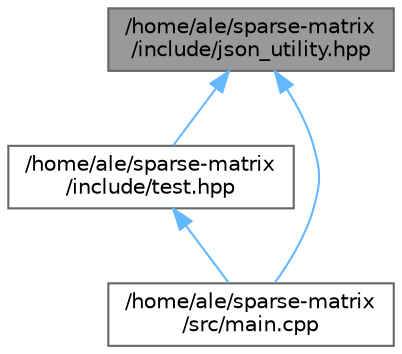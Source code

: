 digraph "/home/ale/sparse-matrix/include/json_utility.hpp"
{
 // LATEX_PDF_SIZE
  bgcolor="transparent";
  edge [fontname=Helvetica,fontsize=10,labelfontname=Helvetica,labelfontsize=10];
  node [fontname=Helvetica,fontsize=10,shape=box,height=0.2,width=0.4];
  Node1 [id="Node000001",label="/home/ale/sparse-matrix\l/include/json_utility.hpp",height=0.2,width=0.4,color="gray40", fillcolor="grey60", style="filled", fontcolor="black",tooltip="Utility functions for reading and writing JSON files using nlohmann::json."];
  Node1 -> Node2 [id="edge1_Node000001_Node000002",dir="back",color="steelblue1",style="solid",tooltip=" "];
  Node2 [id="Node000002",label="/home/ale/sparse-matrix\l/include/test.hpp",height=0.2,width=0.4,color="grey40", fillcolor="white", style="filled",URL="$test_8hpp.html",tooltip="Utility functions for testing and benchmarking matrix classes and operations."];
  Node2 -> Node3 [id="edge2_Node000002_Node000003",dir="back",color="steelblue1",style="solid",tooltip=" "];
  Node3 [id="Node000003",label="/home/ale/sparse-matrix\l/src/main.cpp",height=0.2,width=0.4,color="grey40", fillcolor="white", style="filled",URL="$main_8cpp.html",tooltip="Entry point for testing various matrix types and storage orders."];
  Node1 -> Node3 [id="edge3_Node000001_Node000003",dir="back",color="steelblue1",style="solid",tooltip=" "];
}
